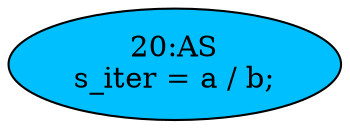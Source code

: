 strict digraph "" {
	node [label="\N"];
	"20:AS"	[ast="<pyverilog.vparser.ast.Assign object at 0x7fadcd3f8190>",
		def_var="['s_iter']",
		fillcolor=deepskyblue,
		label="20:AS
s_iter = a / b;",
		statements="[]",
		style=filled,
		typ=Assign,
		use_var="['a', 'b']"];
}
